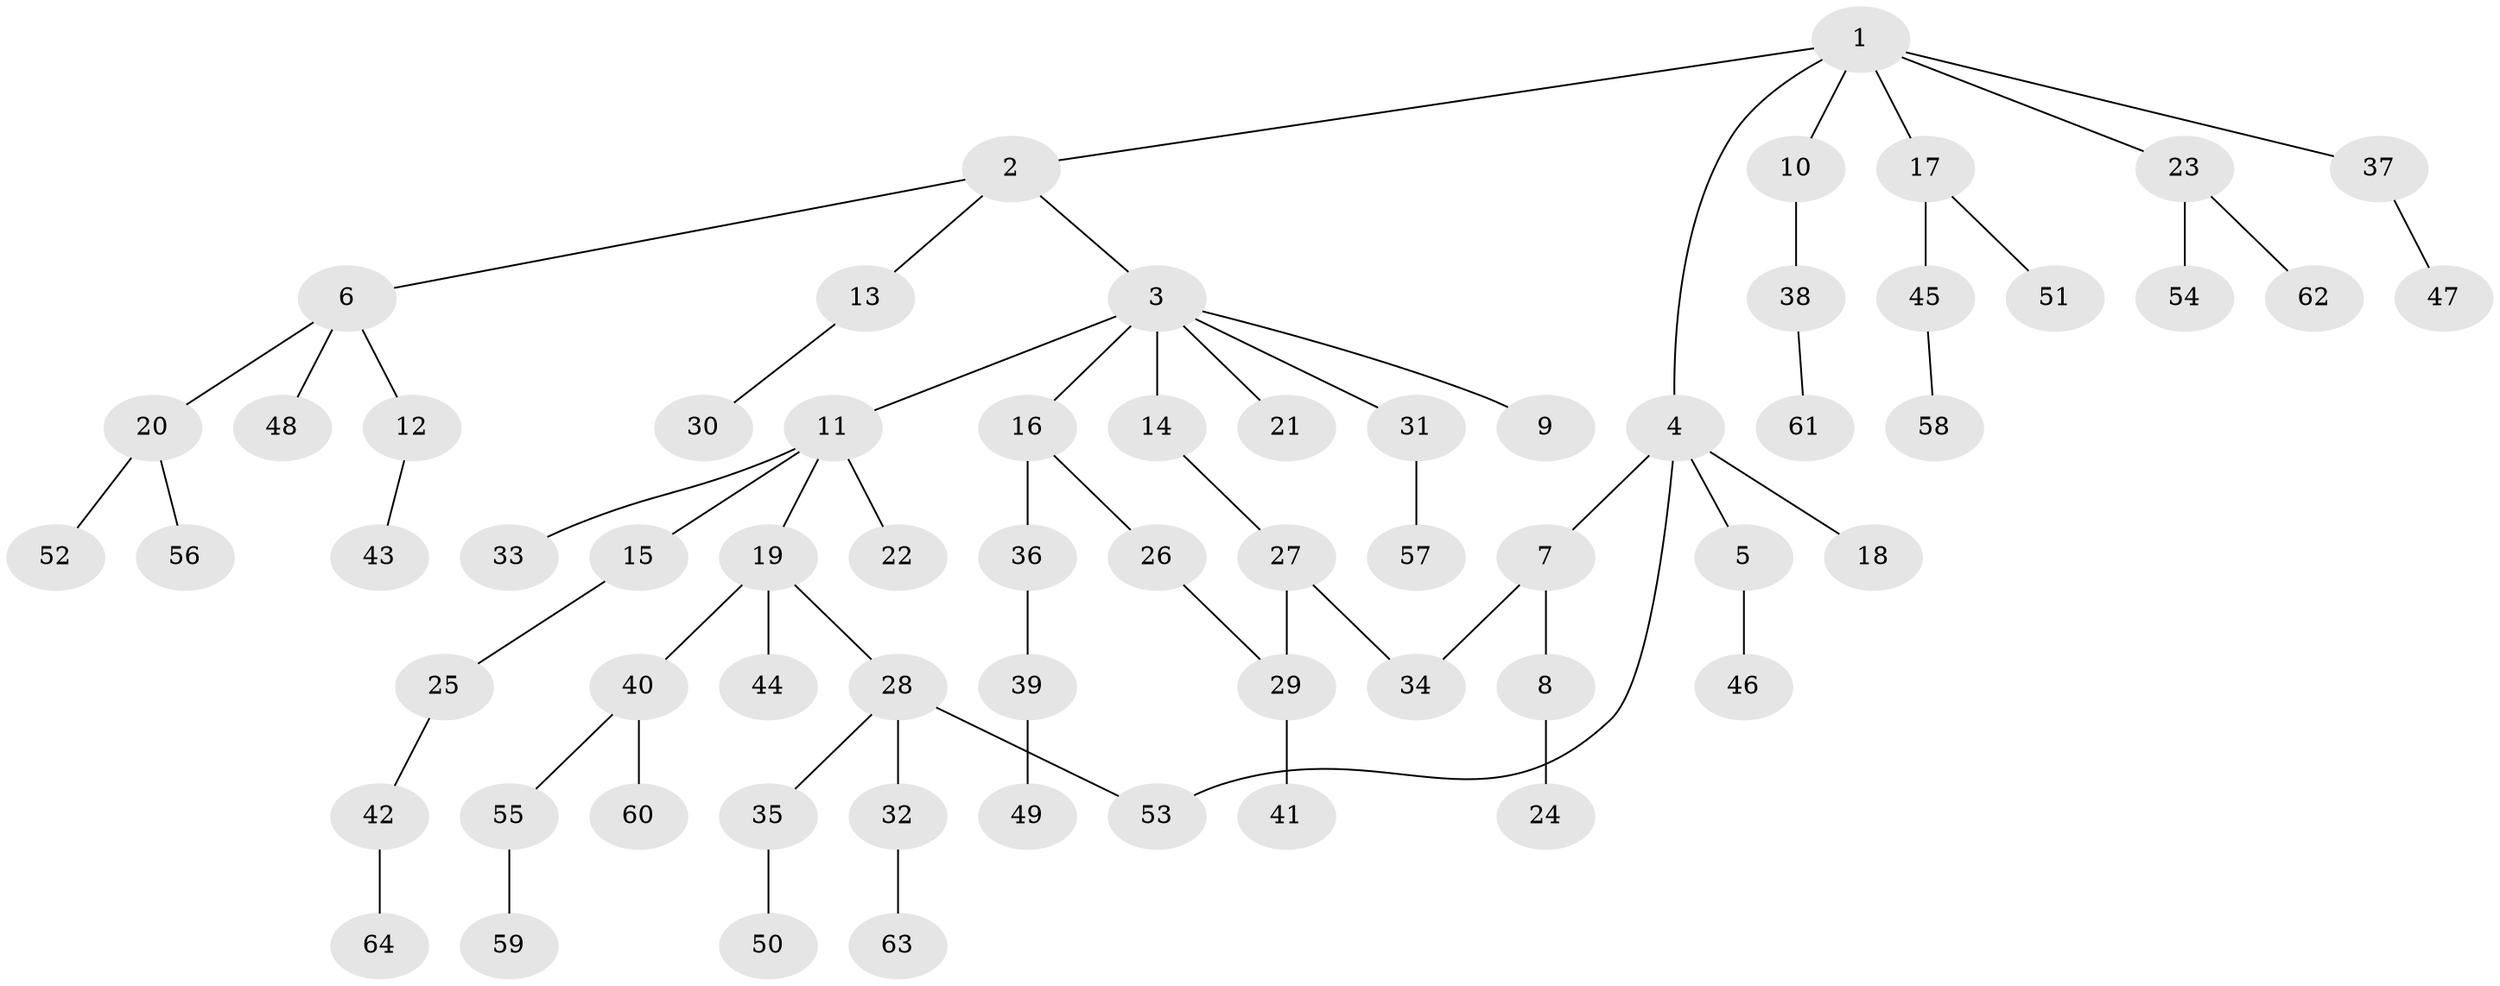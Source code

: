 // Generated by graph-tools (version 1.1) at 2025/41/03/09/25 04:41:46]
// undirected, 64 vertices, 66 edges
graph export_dot {
graph [start="1"]
  node [color=gray90,style=filled];
  1;
  2;
  3;
  4;
  5;
  6;
  7;
  8;
  9;
  10;
  11;
  12;
  13;
  14;
  15;
  16;
  17;
  18;
  19;
  20;
  21;
  22;
  23;
  24;
  25;
  26;
  27;
  28;
  29;
  30;
  31;
  32;
  33;
  34;
  35;
  36;
  37;
  38;
  39;
  40;
  41;
  42;
  43;
  44;
  45;
  46;
  47;
  48;
  49;
  50;
  51;
  52;
  53;
  54;
  55;
  56;
  57;
  58;
  59;
  60;
  61;
  62;
  63;
  64;
  1 -- 2;
  1 -- 4;
  1 -- 10;
  1 -- 17;
  1 -- 23;
  1 -- 37;
  2 -- 3;
  2 -- 6;
  2 -- 13;
  3 -- 9;
  3 -- 11;
  3 -- 14;
  3 -- 16;
  3 -- 21;
  3 -- 31;
  4 -- 5;
  4 -- 7;
  4 -- 18;
  4 -- 53;
  5 -- 46;
  6 -- 12;
  6 -- 20;
  6 -- 48;
  7 -- 8;
  7 -- 34;
  8 -- 24;
  10 -- 38;
  11 -- 15;
  11 -- 19;
  11 -- 22;
  11 -- 33;
  12 -- 43;
  13 -- 30;
  14 -- 27;
  15 -- 25;
  16 -- 26;
  16 -- 36;
  17 -- 45;
  17 -- 51;
  19 -- 28;
  19 -- 40;
  19 -- 44;
  20 -- 52;
  20 -- 56;
  23 -- 54;
  23 -- 62;
  25 -- 42;
  26 -- 29;
  27 -- 29;
  27 -- 34;
  28 -- 32;
  28 -- 35;
  28 -- 53;
  29 -- 41;
  31 -- 57;
  32 -- 63;
  35 -- 50;
  36 -- 39;
  37 -- 47;
  38 -- 61;
  39 -- 49;
  40 -- 55;
  40 -- 60;
  42 -- 64;
  45 -- 58;
  55 -- 59;
}
